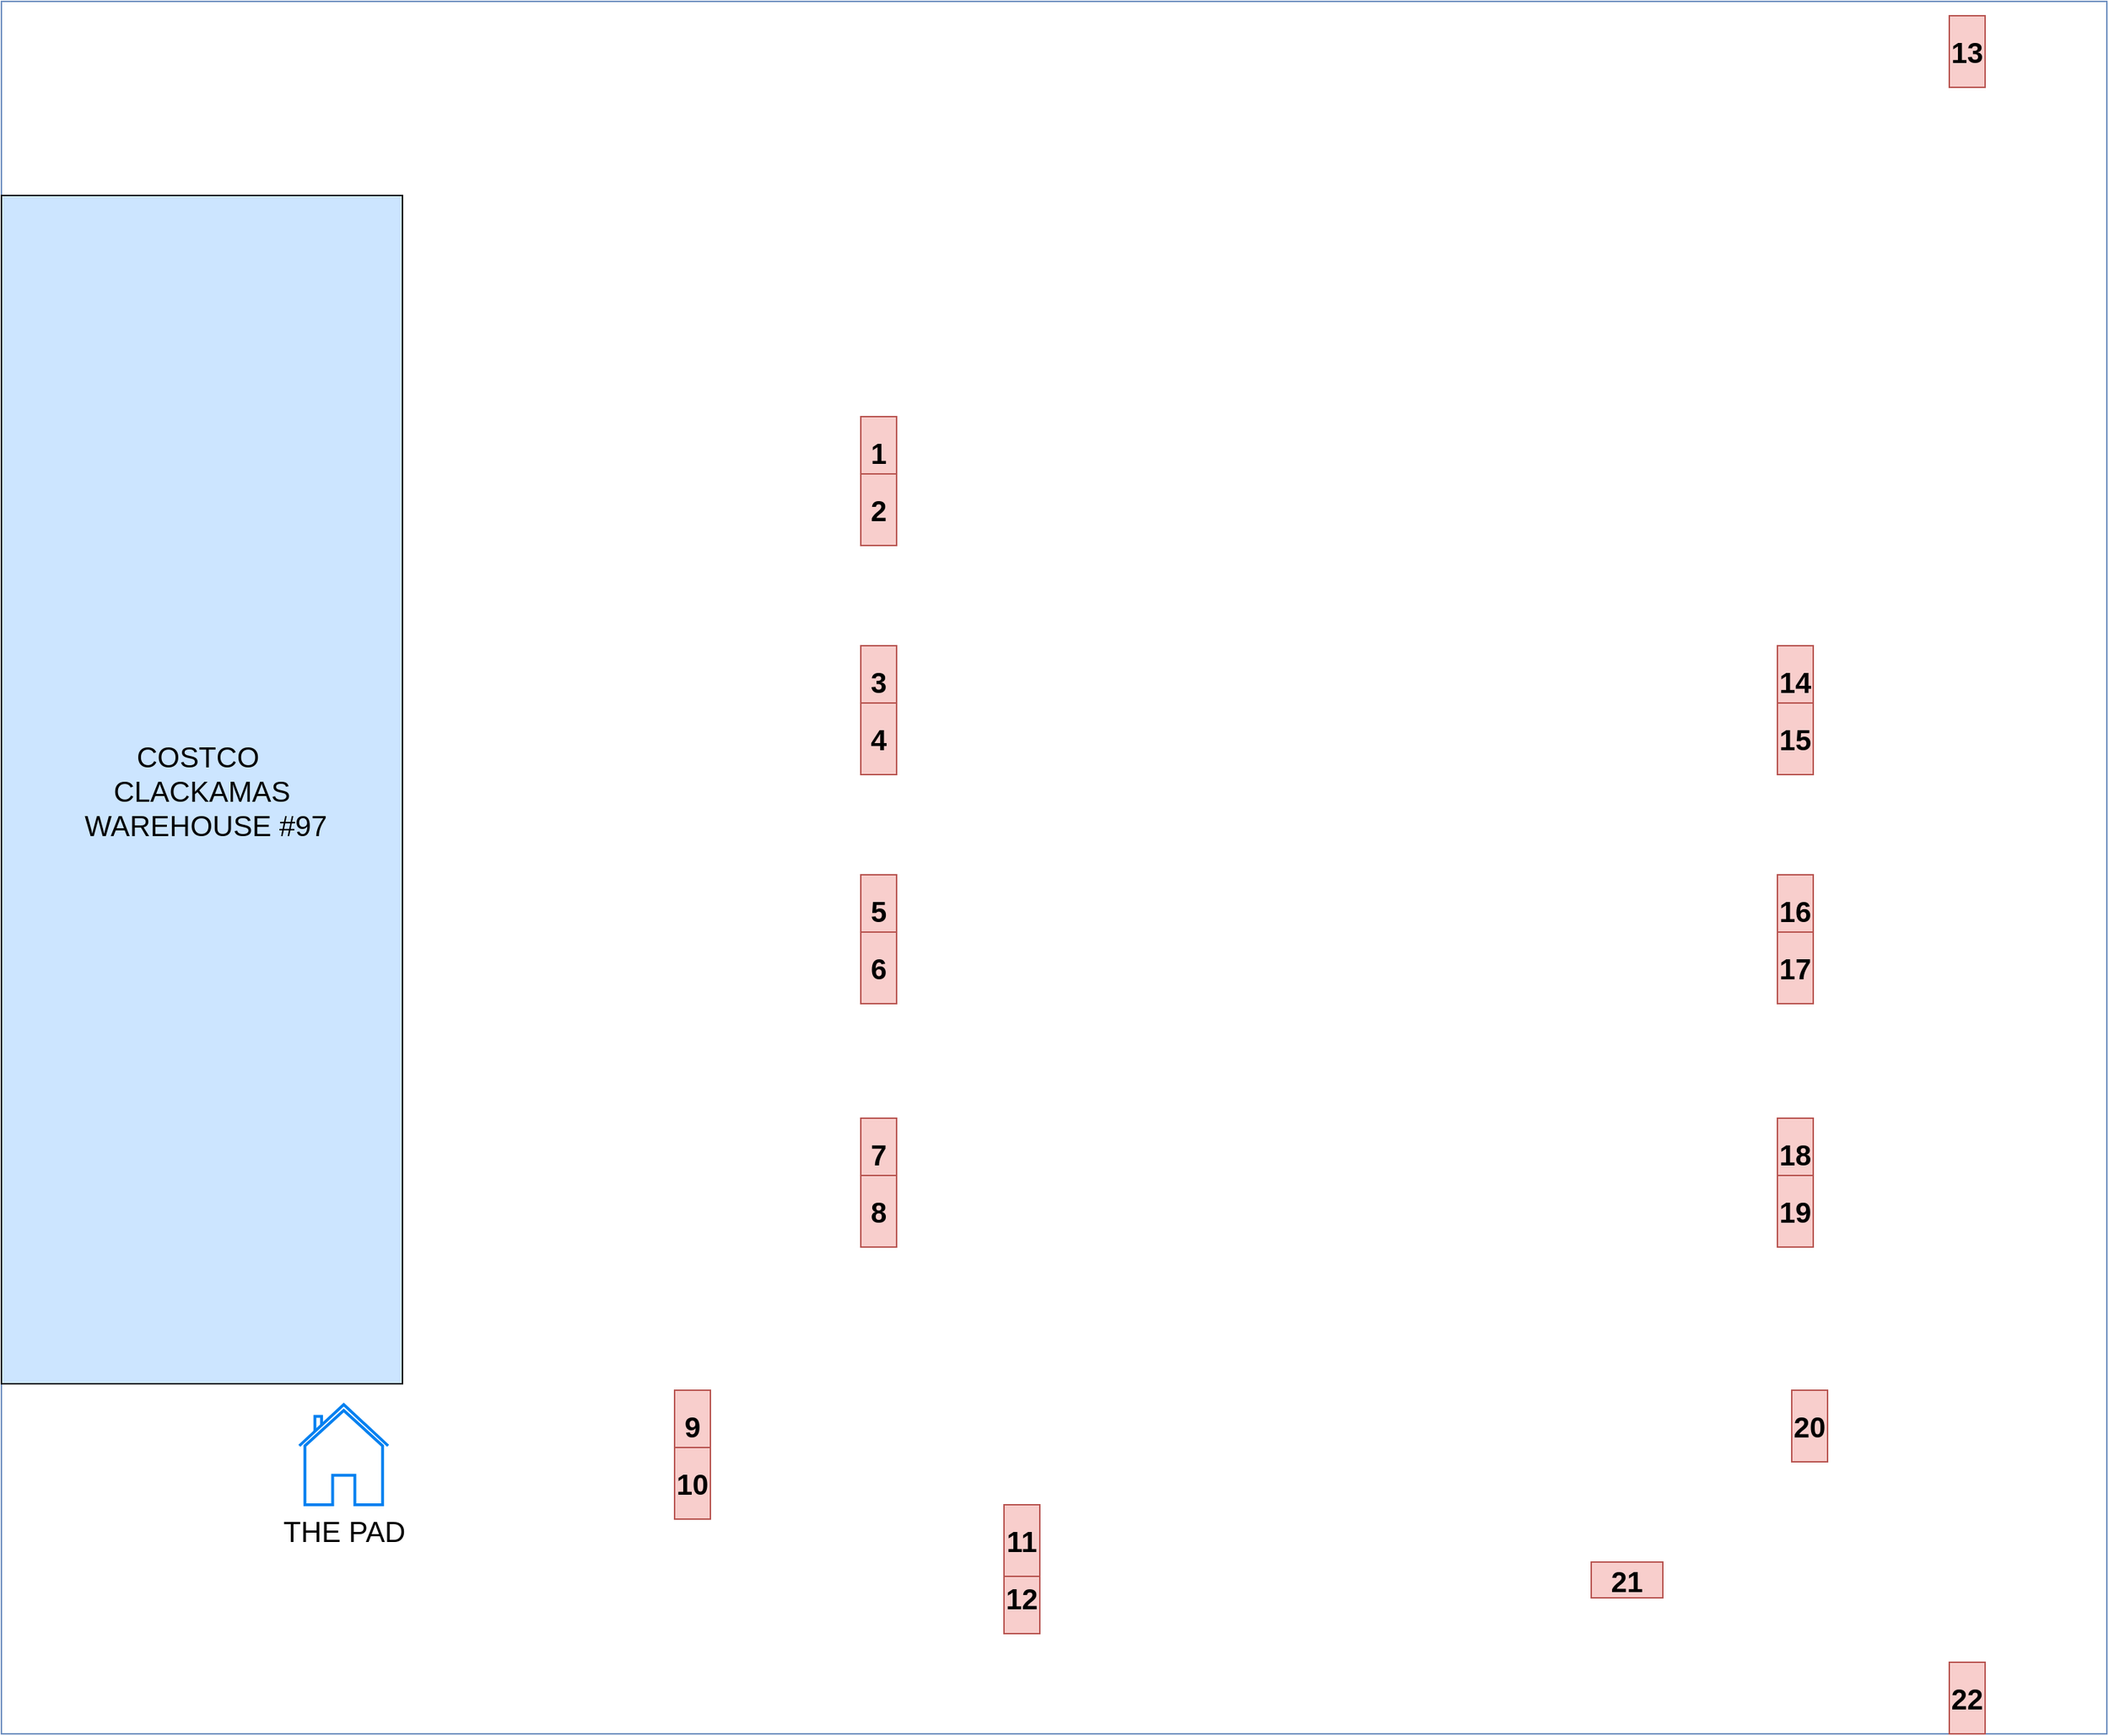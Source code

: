 <mxfile version="22.1.18" type="github">
  <diagram name="Page-1" id="Gmgp5uhwbD2Tw-6dmJXy">
    <mxGraphModel dx="3015" dy="2176" grid="1" gridSize="10" guides="1" tooltips="1" connect="1" arrows="1" fold="1" page="1" pageScale="1" pageWidth="850" pageHeight="1100" background="#ffffff" math="0" shadow="0">
      <root>
        <mxCell id="0" />
        <mxCell id="1" parent="0" />
        <mxCell id="O0CgCwb5rhvd9dTBc7-d-1" value="" style="rounded=0;whiteSpace=wrap;html=1;fillColor=none;strokeColor=#6c8ebf;" parent="1" vertex="1">
          <mxGeometry x="-230" y="-530" width="1470" height="1210" as="geometry" />
        </mxCell>
        <mxCell id="O0CgCwb5rhvd9dTBc7-d-2" value="&lt;font style=&quot;font-size: 20px;&quot;&gt;COSTCO&amp;nbsp;&lt;br&gt;CLACKAMAS&lt;br&gt;&amp;nbsp;WAREHOUSE #97&lt;/font&gt;" style="rounded=0;whiteSpace=wrap;html=1;fillColor=#CCE5FF;" parent="1" vertex="1">
          <mxGeometry x="-230" y="-394.5" width="280" height="830" as="geometry" />
        </mxCell>
        <mxCell id="O0CgCwb5rhvd9dTBc7-d-3" value="&lt;font style=&quot;font-size: 20px;&quot;&gt;THE PAD&lt;/font&gt;" style="html=1;verticalLabelPosition=bottom;align=center;labelBackgroundColor=#ffffff;verticalAlign=top;strokeWidth=2;strokeColor=#0080F0;shadow=0;dashed=0;shape=mxgraph.ios7.icons.home;" parent="1" vertex="1">
          <mxGeometry x="-22" y="450" width="62" height="70" as="geometry" />
        </mxCell>
        <mxCell id="O0CgCwb5rhvd9dTBc7-d-5" value="9" style="rounded=0;whiteSpace=wrap;html=1;direction=south;fillColor=#f8cecc;strokeColor=#b85450;fontSize=20;fontStyle=1" parent="1" vertex="1">
          <mxGeometry x="240" y="440" width="25" height="50" as="geometry" />
        </mxCell>
        <mxCell id="O0CgCwb5rhvd9dTBc7-d-33" value="12" style="rounded=0;whiteSpace=wrap;html=1;direction=south;fillColor=#f8cecc;strokeColor=#b85450;fontSize=20;fontStyle=1" parent="1" vertex="1">
          <mxGeometry x="470" y="560" width="25" height="50" as="geometry" />
        </mxCell>
        <mxCell id="O0CgCwb5rhvd9dTBc7-d-34" value="11" style="rounded=0;whiteSpace=wrap;html=1;direction=south;fillColor=#f8cecc;strokeColor=#b85450;fontSize=20;fontStyle=1" parent="1" vertex="1">
          <mxGeometry x="470" y="520" width="25" height="50" as="geometry" />
        </mxCell>
        <mxCell id="O0CgCwb5rhvd9dTBc7-d-36" value="10" style="rounded=0;whiteSpace=wrap;html=1;direction=south;fillColor=#f8cecc;strokeColor=#b85450;fontSize=20;fontStyle=1" parent="1" vertex="1">
          <mxGeometry x="240" y="480" width="25" height="50" as="geometry" />
        </mxCell>
        <mxCell id="O0CgCwb5rhvd9dTBc7-d-42" value="16" style="rounded=0;whiteSpace=wrap;html=1;direction=south;fillColor=#f8cecc;strokeColor=#b85450;fontSize=20;fontStyle=1" parent="1" vertex="1">
          <mxGeometry x="1010" y="80" width="25" height="50" as="geometry" />
        </mxCell>
        <mxCell id="O0CgCwb5rhvd9dTBc7-d-43" value="17" style="rounded=0;whiteSpace=wrap;html=1;direction=south;fillColor=#f8cecc;strokeColor=#b85450;fontSize=20;fontStyle=1" parent="1" vertex="1">
          <mxGeometry x="1010" y="120" width="25" height="50" as="geometry" />
        </mxCell>
        <mxCell id="O0CgCwb5rhvd9dTBc7-d-44" value="14" style="rounded=0;whiteSpace=wrap;html=1;direction=south;fillColor=#f8cecc;strokeColor=#b85450;fontSize=20;fontStyle=1" parent="1" vertex="1">
          <mxGeometry x="1010" y="-80" width="25" height="50" as="geometry" />
        </mxCell>
        <mxCell id="O0CgCwb5rhvd9dTBc7-d-45" value="15" style="rounded=0;whiteSpace=wrap;html=1;direction=south;fillColor=#f8cecc;strokeColor=#b85450;fontSize=20;fontStyle=1" parent="1" vertex="1">
          <mxGeometry x="1010" y="-40" width="25" height="50" as="geometry" />
        </mxCell>
        <mxCell id="O0CgCwb5rhvd9dTBc7-d-46" value="18" style="rounded=0;whiteSpace=wrap;html=1;direction=south;fillColor=#f8cecc;strokeColor=#b85450;fontSize=20;fontStyle=1" parent="1" vertex="1">
          <mxGeometry x="1010" y="250" width="25" height="50" as="geometry" />
        </mxCell>
        <mxCell id="O0CgCwb5rhvd9dTBc7-d-47" value="19" style="rounded=0;whiteSpace=wrap;html=1;direction=south;fillColor=#f8cecc;strokeColor=#b85450;fontSize=20;fontStyle=1" parent="1" vertex="1">
          <mxGeometry x="1010" y="290" width="25" height="50" as="geometry" />
        </mxCell>
        <mxCell id="O0CgCwb5rhvd9dTBc7-d-48" value="&lt;font style=&quot;font-size: 20px;&quot;&gt;1&lt;/font&gt;" style="rounded=0;whiteSpace=wrap;html=1;direction=south;fillColor=#f8cecc;strokeColor=#b85450;fontSize=20;fontStyle=1" parent="1" vertex="1">
          <mxGeometry x="370" y="-240" width="25" height="50" as="geometry" />
        </mxCell>
        <mxCell id="O0CgCwb5rhvd9dTBc7-d-49" value="&lt;font style=&quot;font-size: 20px;&quot;&gt;2&lt;/font&gt;" style="rounded=0;whiteSpace=wrap;html=1;direction=south;fillColor=#f8cecc;strokeColor=#b85450;fontSize=20;fontStyle=1" parent="1" vertex="1">
          <mxGeometry x="370" y="-200" width="25" height="50" as="geometry" />
        </mxCell>
        <mxCell id="O0CgCwb5rhvd9dTBc7-d-50" value="&lt;font style=&quot;font-size: 20px;&quot;&gt;3&lt;/font&gt;" style="rounded=0;whiteSpace=wrap;html=1;direction=south;fillColor=#f8cecc;strokeColor=#b85450;fontSize=20;fontStyle=1" parent="1" vertex="1">
          <mxGeometry x="370" y="-80" width="25" height="50" as="geometry" />
        </mxCell>
        <mxCell id="O0CgCwb5rhvd9dTBc7-d-51" value="4" style="rounded=0;whiteSpace=wrap;html=1;direction=south;fillColor=#f8cecc;strokeColor=#b85450;fontSize=20;fontStyle=1" parent="1" vertex="1">
          <mxGeometry x="370" y="-40" width="25" height="50" as="geometry" />
        </mxCell>
        <mxCell id="O0CgCwb5rhvd9dTBc7-d-53" value="21" style="rounded=0;whiteSpace=wrap;html=1;direction=west;fillColor=#f8cecc;strokeColor=#b85450;fontSize=20;fontStyle=1" parent="1" vertex="1">
          <mxGeometry x="880" y="560" width="50" height="25" as="geometry" />
        </mxCell>
        <mxCell id="O0CgCwb5rhvd9dTBc7-d-54" value="5" style="rounded=0;whiteSpace=wrap;html=1;direction=south;fillColor=#f8cecc;strokeColor=#b85450;fontSize=20;fontStyle=1" parent="1" vertex="1">
          <mxGeometry x="370" y="80" width="25" height="50" as="geometry" />
        </mxCell>
        <mxCell id="O0CgCwb5rhvd9dTBc7-d-55" value="6" style="rounded=0;whiteSpace=wrap;html=1;direction=south;fillColor=#f8cecc;strokeColor=#b85450;fontSize=20;fontStyle=1" parent="1" vertex="1">
          <mxGeometry x="370" y="120" width="25" height="50" as="geometry" />
        </mxCell>
        <mxCell id="O0CgCwb5rhvd9dTBc7-d-56" value="7" style="rounded=0;whiteSpace=wrap;html=1;direction=south;fillColor=#f8cecc;strokeColor=#b85450;fontSize=20;fontStyle=1" parent="1" vertex="1">
          <mxGeometry x="370" y="250" width="25" height="50" as="geometry" />
        </mxCell>
        <mxCell id="O0CgCwb5rhvd9dTBc7-d-57" value="8" style="rounded=0;whiteSpace=wrap;html=1;direction=south;fillColor=#f8cecc;strokeColor=#b85450;fontSize=20;fontStyle=1" parent="1" vertex="1">
          <mxGeometry x="370" y="290" width="25" height="50" as="geometry" />
        </mxCell>
        <mxCell id="O0CgCwb5rhvd9dTBc7-d-59" value="13" style="rounded=0;whiteSpace=wrap;html=1;direction=south;fillColor=#f8cecc;strokeColor=#b85450;fontSize=20;fontStyle=1" parent="1" vertex="1">
          <mxGeometry x="1130" y="-520" width="25" height="50" as="geometry" />
        </mxCell>
        <mxCell id="O0CgCwb5rhvd9dTBc7-d-67" value="22" style="rounded=0;whiteSpace=wrap;html=1;direction=south;fillColor=#f8cecc;strokeColor=#b85450;fontSize=20;fontStyle=1" parent="1" vertex="1">
          <mxGeometry x="1130" y="630" width="25" height="50" as="geometry" />
        </mxCell>
        <mxCell id="O0CgCwb5rhvd9dTBc7-d-68" value="20" style="rounded=0;whiteSpace=wrap;html=1;direction=south;fillColor=#f8cecc;strokeColor=#b85450;fontSize=20;fontStyle=1" parent="1" vertex="1">
          <mxGeometry x="1020" y="440" width="25" height="50" as="geometry" />
        </mxCell>
      </root>
    </mxGraphModel>
  </diagram>
</mxfile>
